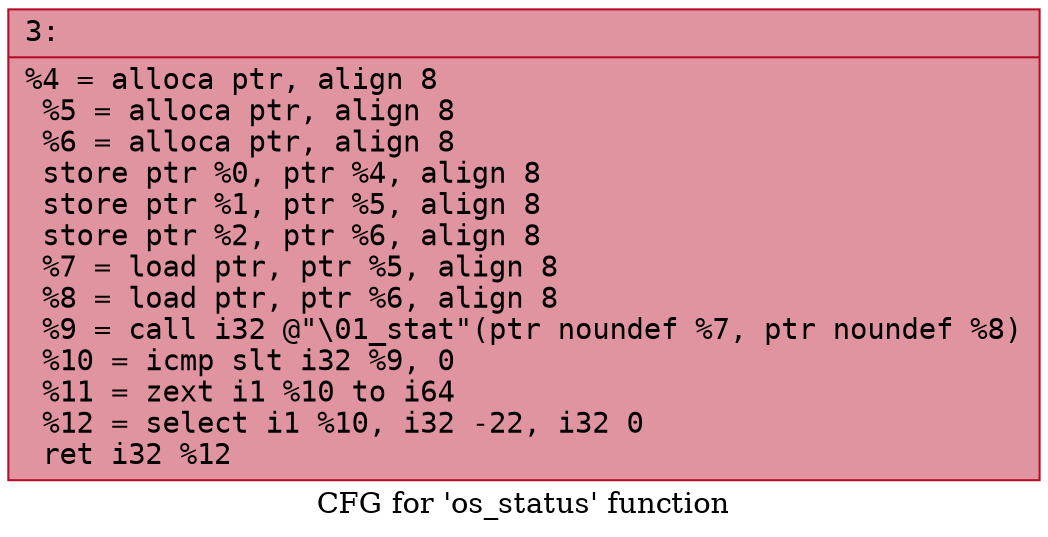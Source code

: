 digraph "CFG for 'os_status' function" {
	label="CFG for 'os_status' function";

	Node0x60000199e670 [shape=record,color="#b70d28ff", style=filled, fillcolor="#b70d2870" fontname="Courier",label="{3:\l|  %4 = alloca ptr, align 8\l  %5 = alloca ptr, align 8\l  %6 = alloca ptr, align 8\l  store ptr %0, ptr %4, align 8\l  store ptr %1, ptr %5, align 8\l  store ptr %2, ptr %6, align 8\l  %7 = load ptr, ptr %5, align 8\l  %8 = load ptr, ptr %6, align 8\l  %9 = call i32 @\"\\01_stat\"(ptr noundef %7, ptr noundef %8)\l  %10 = icmp slt i32 %9, 0\l  %11 = zext i1 %10 to i64\l  %12 = select i1 %10, i32 -22, i32 0\l  ret i32 %12\l}"];
}

